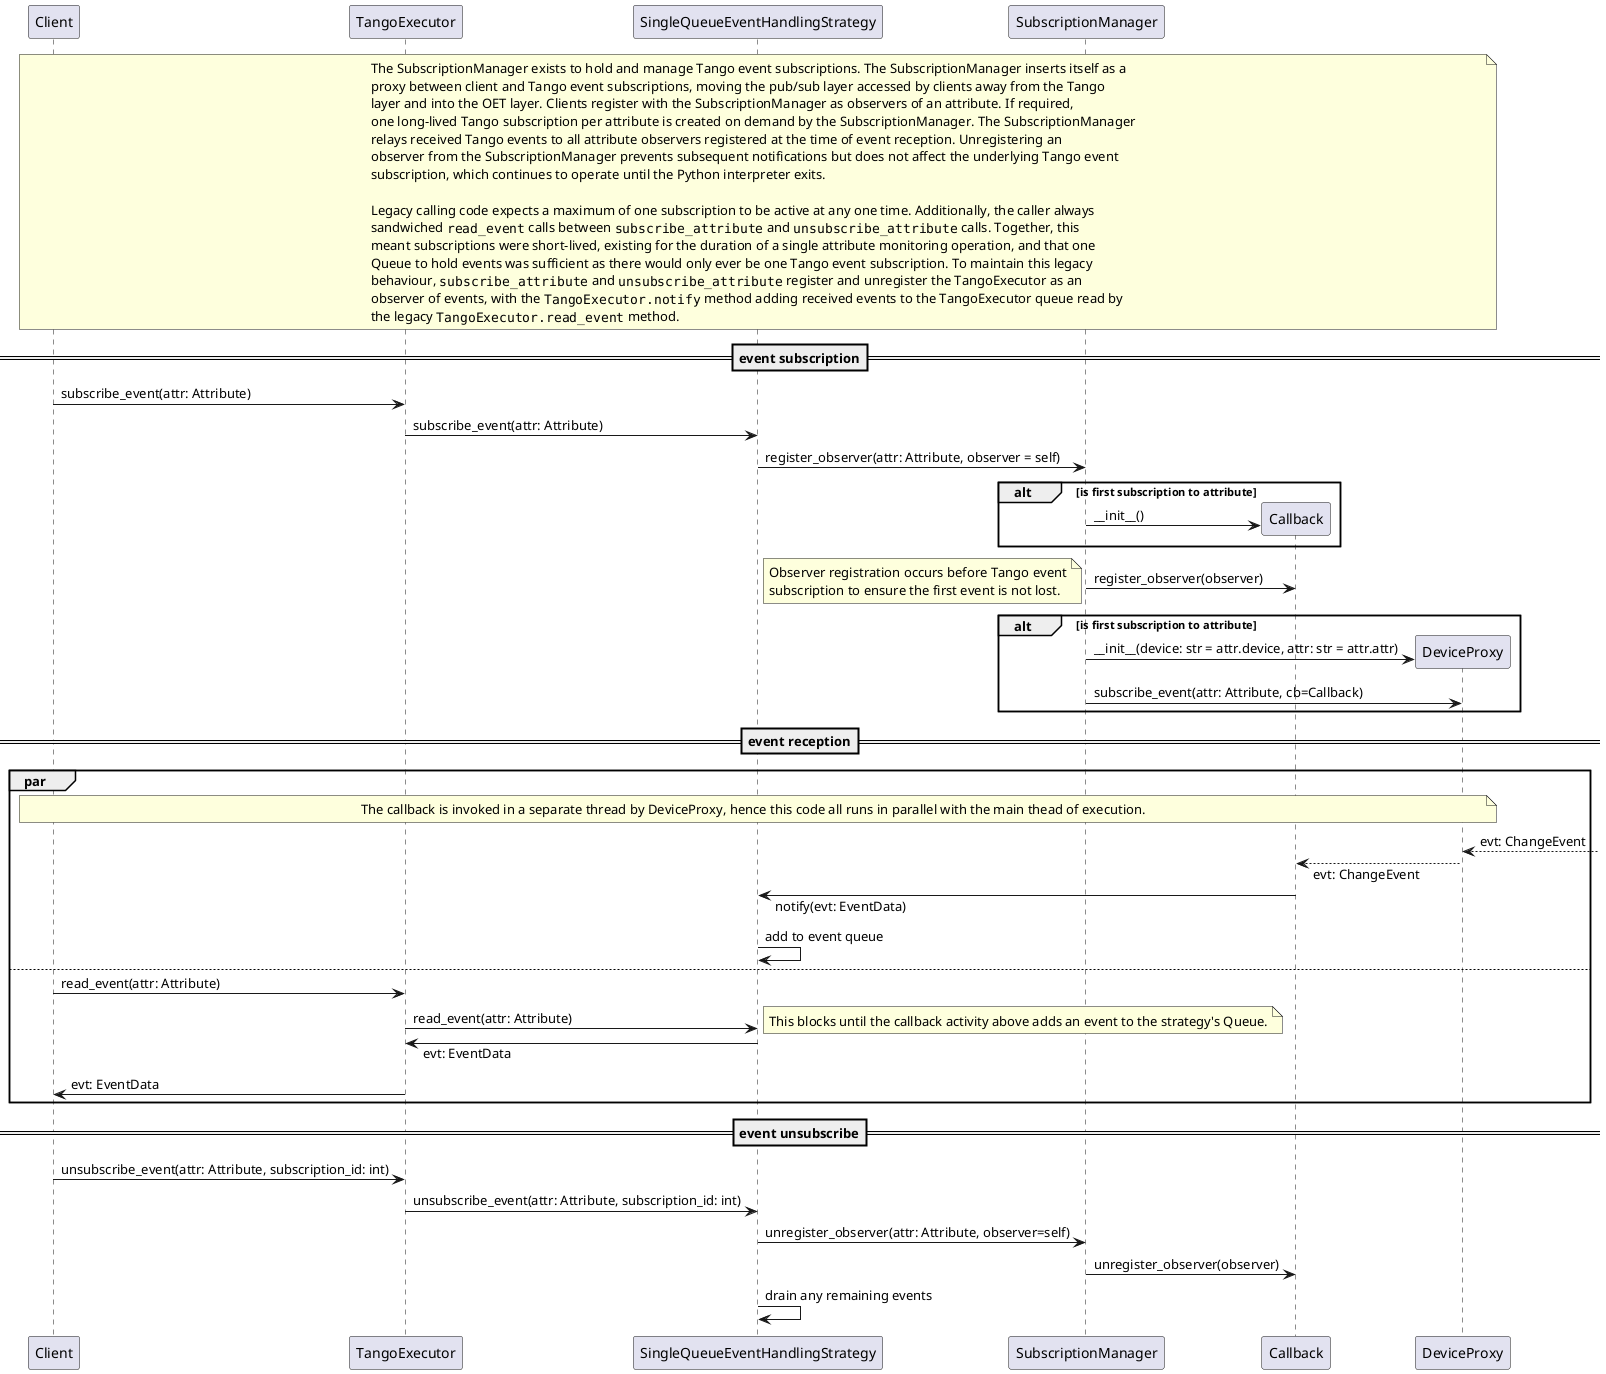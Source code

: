 @startuml
'https://plantuml.com/sequence-diagram

'autonumber

skinparam responseMessageBelowArrow true
participant Client order 10
participant TangoExecutor order 10
participant SingleQueueEventHandlingStrategy order 10
'participant Queue order 10
participant SubscriptionManager order 10
participant Callback order 10
participant DeviceProxy order 10

note across
The SubscriptionManager exists to hold and manage Tango event subscriptions. The SubscriptionManager inserts itself as a
proxy between client and Tango event subscriptions, moving the pub/sub layer accessed by clients away from the Tango
layer and into the OET layer. Clients register with the SubscriptionManager as observers of an attribute. If required,
one long-lived Tango subscription per attribute is created on demand by the SubscriptionManager. The SubscriptionManager
relays received Tango events to all attribute observers registered at the time of event reception. Unregistering an
observer from the SubscriptionManager prevents subsequent notifications but does not affect the underlying Tango event
subscription, which continues to operate until the Python interpreter exits.

Legacy calling code expects a maximum of one subscription to be active at any one time. Additionally, the caller always
sandwiched ""read_event"" calls between ""subscribe_attribute"" and ""unsubscribe_attribute"" calls. Together, this
meant subscriptions were short-lived, existing for the duration of a single attribute monitoring operation, and that one
Queue to hold events was sufficient as there would only ever be one Tango event subscription. To maintain this legacy
behaviour, ""subscribe_attribute"" and ""unsubscribe_attribute"" register and unregister the TangoExecutor as an
observer of events, with the ""TangoExecutor.notify"" method adding received events to the TangoExecutor queue read by
the legacy ""TangoExecutor.read_event"" method.
end note

==event subscription==
Client -> TangoExecutor: subscribe_event(attr: Attribute)
TangoExecutor -> SingleQueueEventHandlingStrategy: subscribe_event(attr: Attribute)
SingleQueueEventHandlingStrategy -> SubscriptionManager: register_observer(attr: Attribute, observer = self)

alt is first subscription to attribute
create Callback
SubscriptionManager -> Callback: ~__init__()
end
SubscriptionManager -> Callback: register_observer(observer)
alt is first subscription to attribute
note left
Observer registration occurs before Tango event
subscription to ensure the first event is not lost.
end note
create DeviceProxy
SubscriptionManager -> DeviceProxy: ~__init__(device: str = attr.device, attr: str = attr.attr)
SubscriptionManager -> DeviceProxy: subscribe_event(attr: Attribute, cb=Callback)
end

==event reception==
par
note across
The callback is invoked in a separate thread by DeviceProxy, hence this code all runs in parallel with the main thead of execution.
end note
DeviceProxy<--] : evt: ChangeEvent
Callback <-- DeviceProxy: evt: ChangeEvent
SingleQueueEventHandlingStrategy <- Callback: notify(evt: EventData)
SingleQueueEventHandlingStrategy -> SingleQueueEventHandlingStrategy: add to event queue
'SingleQueueEventHandlingStrategy -> Queue: add(evt: EventData)
else
Client -> TangoExecutor: read_event(attr: Attribute)
TangoExecutor -> SingleQueueEventHandlingStrategy: read_event(attr: Attribute)
'TangoExecutor -> Queue: get(block=True)
note right
This blocks until the callback activity above adds an event to the strategy's Queue.
end note
TangoExecutor <- SingleQueueEventHandlingStrategy: evt: EventData
TangoExecutor -> Client: evt: EventData
end

==event unsubscribe==
Client -> TangoExecutor: unsubscribe_event(attr: Attribute, subscription_id: int)
TangoExecutor -> SingleQueueEventHandlingStrategy: unsubscribe_event(attr: Attribute, subscription_id: int)
SingleQueueEventHandlingStrategy -> SubscriptionManager: unregister_observer(attr: Attribute, observer=self)
SubscriptionManager -> Callback: unregister_observer(observer)
SingleQueueEventHandlingStrategy -> SingleQueueEventHandlingStrategy: drain any remaining events

@enduml